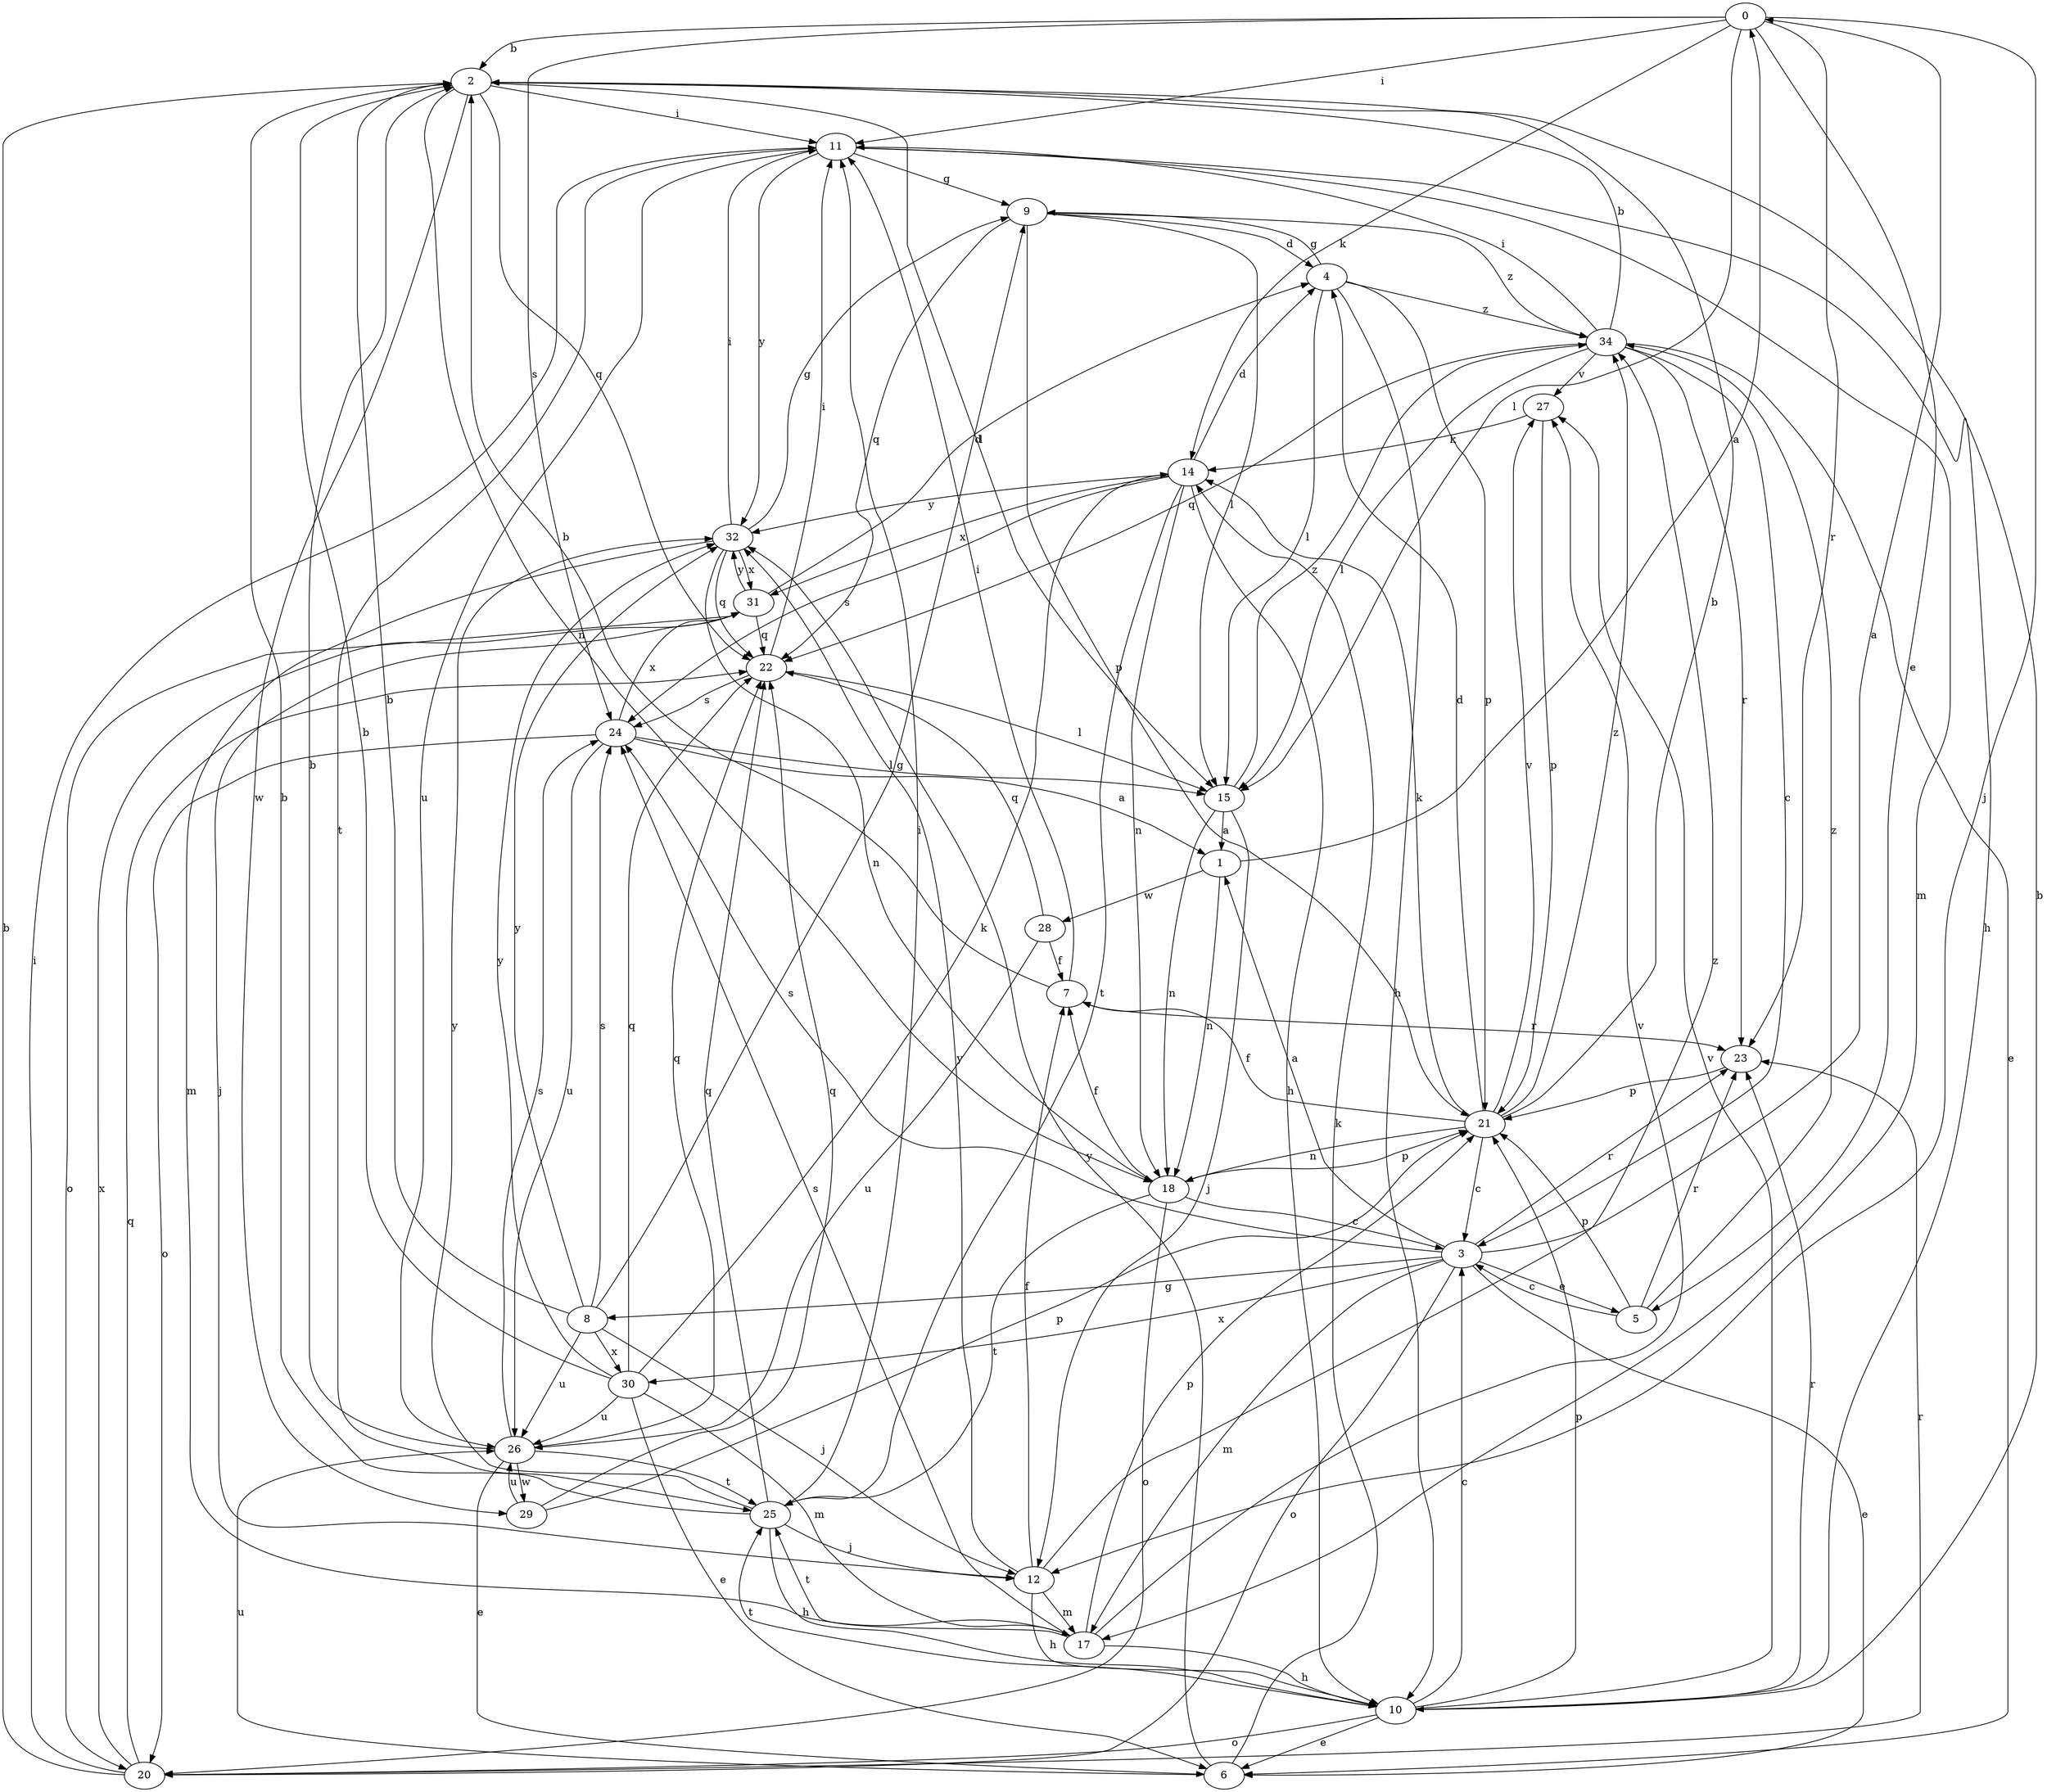 strict digraph  {
0;
1;
2;
3;
4;
5;
6;
7;
8;
9;
10;
11;
12;
14;
15;
17;
18;
20;
21;
22;
23;
24;
25;
26;
27;
28;
29;
30;
31;
32;
34;
0 -> 2  [label=b];
0 -> 5  [label=e];
0 -> 11  [label=i];
0 -> 12  [label=j];
0 -> 14  [label=k];
0 -> 15  [label=l];
0 -> 23  [label=r];
0 -> 24  [label=s];
1 -> 0  [label=a];
1 -> 18  [label=n];
1 -> 28  [label=w];
2 -> 11  [label=i];
2 -> 15  [label=l];
2 -> 18  [label=n];
2 -> 22  [label=q];
2 -> 29  [label=w];
3 -> 0  [label=a];
3 -> 1  [label=a];
3 -> 5  [label=e];
3 -> 6  [label=e];
3 -> 8  [label=g];
3 -> 17  [label=m];
3 -> 20  [label=o];
3 -> 23  [label=r];
3 -> 24  [label=s];
3 -> 30  [label=x];
4 -> 9  [label=g];
4 -> 10  [label=h];
4 -> 15  [label=l];
4 -> 21  [label=p];
4 -> 34  [label=z];
5 -> 3  [label=c];
5 -> 21  [label=p];
5 -> 23  [label=r];
5 -> 34  [label=z];
6 -> 14  [label=k];
6 -> 26  [label=u];
6 -> 32  [label=y];
7 -> 2  [label=b];
7 -> 11  [label=i];
7 -> 23  [label=r];
8 -> 2  [label=b];
8 -> 9  [label=g];
8 -> 12  [label=j];
8 -> 24  [label=s];
8 -> 26  [label=u];
8 -> 30  [label=x];
8 -> 32  [label=y];
9 -> 4  [label=d];
9 -> 15  [label=l];
9 -> 21  [label=p];
9 -> 22  [label=q];
9 -> 34  [label=z];
10 -> 2  [label=b];
10 -> 3  [label=c];
10 -> 6  [label=e];
10 -> 20  [label=o];
10 -> 21  [label=p];
10 -> 23  [label=r];
10 -> 25  [label=t];
10 -> 27  [label=v];
11 -> 9  [label=g];
11 -> 10  [label=h];
11 -> 17  [label=m];
11 -> 25  [label=t];
11 -> 26  [label=u];
11 -> 32  [label=y];
12 -> 7  [label=f];
12 -> 10  [label=h];
12 -> 17  [label=m];
12 -> 32  [label=y];
12 -> 34  [label=z];
14 -> 4  [label=d];
14 -> 10  [label=h];
14 -> 18  [label=n];
14 -> 24  [label=s];
14 -> 25  [label=t];
14 -> 31  [label=x];
14 -> 32  [label=y];
15 -> 1  [label=a];
15 -> 12  [label=j];
15 -> 18  [label=n];
15 -> 34  [label=z];
17 -> 10  [label=h];
17 -> 21  [label=p];
17 -> 24  [label=s];
17 -> 25  [label=t];
17 -> 27  [label=v];
18 -> 3  [label=c];
18 -> 7  [label=f];
18 -> 20  [label=o];
18 -> 21  [label=p];
18 -> 25  [label=t];
20 -> 2  [label=b];
20 -> 11  [label=i];
20 -> 22  [label=q];
20 -> 23  [label=r];
20 -> 31  [label=x];
21 -> 2  [label=b];
21 -> 3  [label=c];
21 -> 4  [label=d];
21 -> 7  [label=f];
21 -> 14  [label=k];
21 -> 18  [label=n];
21 -> 27  [label=v];
21 -> 34  [label=z];
22 -> 11  [label=i];
22 -> 15  [label=l];
22 -> 24  [label=s];
23 -> 21  [label=p];
24 -> 1  [label=a];
24 -> 15  [label=l];
24 -> 20  [label=o];
24 -> 26  [label=u];
24 -> 31  [label=x];
25 -> 2  [label=b];
25 -> 10  [label=h];
25 -> 11  [label=i];
25 -> 12  [label=j];
25 -> 22  [label=q];
25 -> 32  [label=y];
26 -> 2  [label=b];
26 -> 6  [label=e];
26 -> 22  [label=q];
26 -> 24  [label=s];
26 -> 25  [label=t];
26 -> 29  [label=w];
27 -> 14  [label=k];
27 -> 21  [label=p];
28 -> 7  [label=f];
28 -> 22  [label=q];
28 -> 26  [label=u];
29 -> 21  [label=p];
29 -> 22  [label=q];
29 -> 26  [label=u];
30 -> 2  [label=b];
30 -> 6  [label=e];
30 -> 14  [label=k];
30 -> 17  [label=m];
30 -> 22  [label=q];
30 -> 26  [label=u];
30 -> 32  [label=y];
31 -> 4  [label=d];
31 -> 12  [label=j];
31 -> 20  [label=o];
31 -> 22  [label=q];
31 -> 32  [label=y];
32 -> 9  [label=g];
32 -> 11  [label=i];
32 -> 17  [label=m];
32 -> 18  [label=n];
32 -> 22  [label=q];
32 -> 31  [label=x];
34 -> 2  [label=b];
34 -> 3  [label=c];
34 -> 6  [label=e];
34 -> 11  [label=i];
34 -> 15  [label=l];
34 -> 22  [label=q];
34 -> 23  [label=r];
34 -> 27  [label=v];
}
